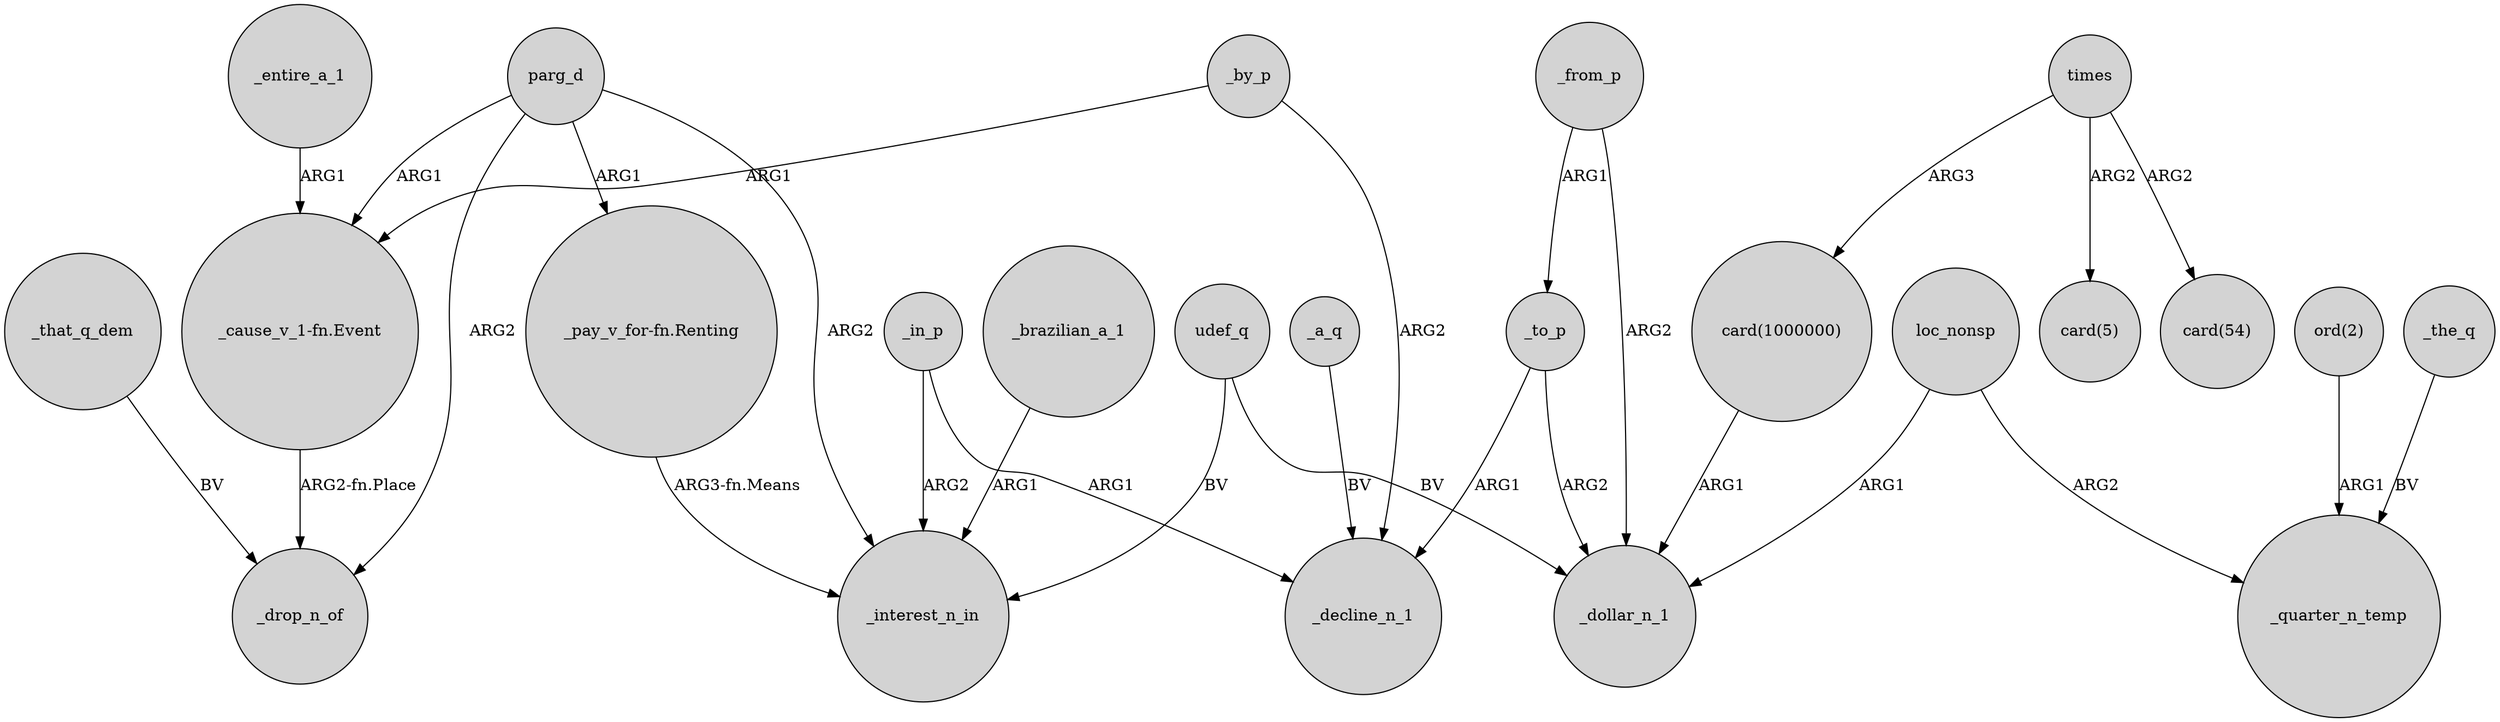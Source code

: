 digraph {
	node [shape=circle style=filled]
	loc_nonsp -> _dollar_n_1 [label=ARG1]
	_by_p -> "_cause_v_1-fn.Event" [label=ARG1]
	_to_p -> _decline_n_1 [label=ARG1]
	_by_p -> _decline_n_1 [label=ARG2]
	parg_d -> "_pay_v_for-fn.Renting" [label=ARG1]
	parg_d -> _drop_n_of [label=ARG2]
	loc_nonsp -> _quarter_n_temp [label=ARG2]
	_the_q -> _quarter_n_temp [label=BV]
	times -> "card(1000000)" [label=ARG3]
	_to_p -> _dollar_n_1 [label=ARG2]
	_a_q -> _decline_n_1 [label=BV]
	_in_p -> _decline_n_1 [label=ARG1]
	times -> "card(5)" [label=ARG2]
	parg_d -> _interest_n_in [label=ARG2]
	_in_p -> _interest_n_in [label=ARG2]
	times -> "card(54)" [label=ARG2]
	"_pay_v_for-fn.Renting" -> _interest_n_in [label="ARG3-fn.Means"]
	udef_q -> _dollar_n_1 [label=BV]
	"card(1000000)" -> _dollar_n_1 [label=ARG1]
	_from_p -> _to_p [label=ARG1]
	_that_q_dem -> _drop_n_of [label=BV]
	"ord(2)" -> _quarter_n_temp [label=ARG1]
	parg_d -> "_cause_v_1-fn.Event" [label=ARG1]
	udef_q -> _interest_n_in [label=BV]
	"_cause_v_1-fn.Event" -> _drop_n_of [label="ARG2-fn.Place"]
	_from_p -> _dollar_n_1 [label=ARG2]
	_entire_a_1 -> "_cause_v_1-fn.Event" [label=ARG1]
	_brazilian_a_1 -> _interest_n_in [label=ARG1]
}
